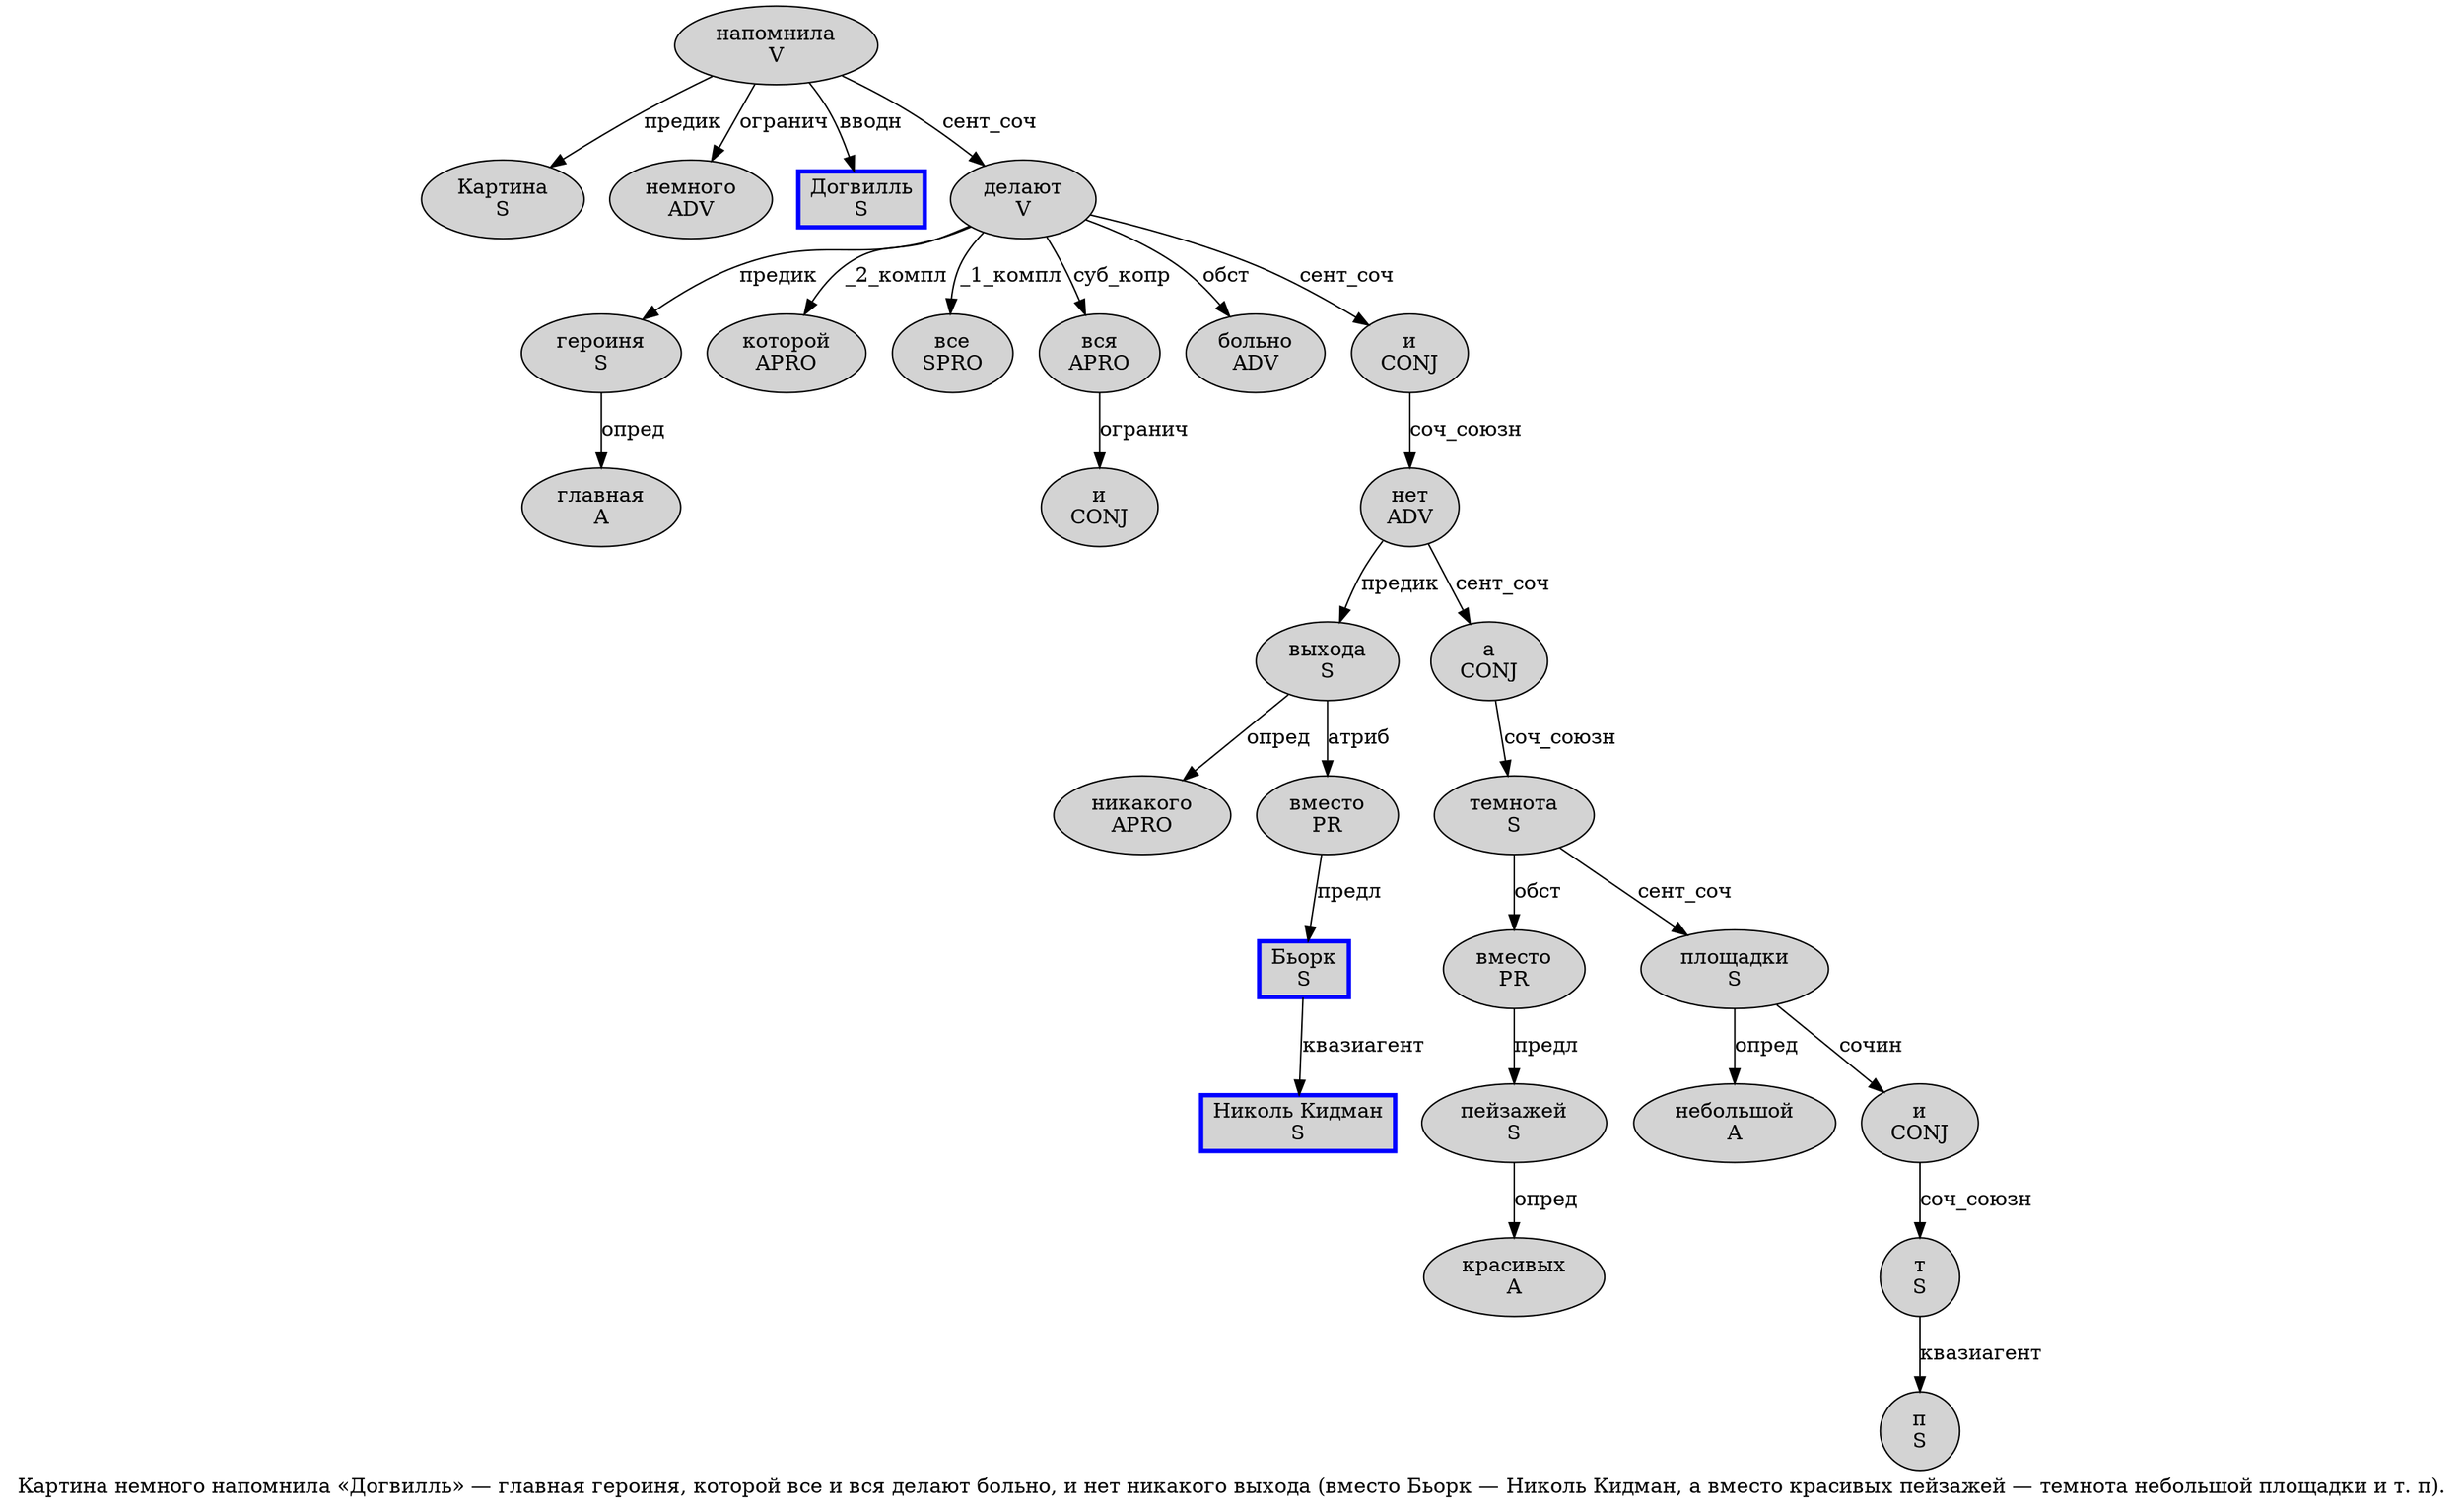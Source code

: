 digraph SENTENCE_618 {
	graph [label="Картина немного напомнила «Догвилль» — главная героиня, которой все и вся делают больно, и нет никакого выхода (вместо Бьорк — Николь Кидман, а вместо красивых пейзажей — темнота небольшой площадки и т. п)."]
	node [style=filled]
		0 [label="Картина
S" color="" fillcolor=lightgray penwidth=1 shape=ellipse]
		1 [label="немного
ADV" color="" fillcolor=lightgray penwidth=1 shape=ellipse]
		2 [label="напомнила
V" color="" fillcolor=lightgray penwidth=1 shape=ellipse]
		4 [label="Догвилль
S" color=blue fillcolor=lightgray penwidth=3 shape=box]
		7 [label="главная
A" color="" fillcolor=lightgray penwidth=1 shape=ellipse]
		8 [label="героиня
S" color="" fillcolor=lightgray penwidth=1 shape=ellipse]
		10 [label="которой
APRO" color="" fillcolor=lightgray penwidth=1 shape=ellipse]
		11 [label="все
SPRO" color="" fillcolor=lightgray penwidth=1 shape=ellipse]
		12 [label="и
CONJ" color="" fillcolor=lightgray penwidth=1 shape=ellipse]
		13 [label="вся
APRO" color="" fillcolor=lightgray penwidth=1 shape=ellipse]
		14 [label="делают
V" color="" fillcolor=lightgray penwidth=1 shape=ellipse]
		15 [label="больно
ADV" color="" fillcolor=lightgray penwidth=1 shape=ellipse]
		17 [label="и
CONJ" color="" fillcolor=lightgray penwidth=1 shape=ellipse]
		18 [label="нет
ADV" color="" fillcolor=lightgray penwidth=1 shape=ellipse]
		19 [label="никакого
APRO" color="" fillcolor=lightgray penwidth=1 shape=ellipse]
		20 [label="выхода
S" color="" fillcolor=lightgray penwidth=1 shape=ellipse]
		22 [label="вместо
PR" color="" fillcolor=lightgray penwidth=1 shape=ellipse]
		23 [label="Бьорк
S" color=blue fillcolor=lightgray penwidth=3 shape=box]
		25 [label="Николь Кидман
S" color=blue fillcolor=lightgray penwidth=3 shape=box]
		27 [label="а
CONJ" color="" fillcolor=lightgray penwidth=1 shape=ellipse]
		28 [label="вместо
PR" color="" fillcolor=lightgray penwidth=1 shape=ellipse]
		29 [label="красивых
A" color="" fillcolor=lightgray penwidth=1 shape=ellipse]
		30 [label="пейзажей
S" color="" fillcolor=lightgray penwidth=1 shape=ellipse]
		32 [label="темнота
S" color="" fillcolor=lightgray penwidth=1 shape=ellipse]
		33 [label="небольшой
A" color="" fillcolor=lightgray penwidth=1 shape=ellipse]
		34 [label="площадки
S" color="" fillcolor=lightgray penwidth=1 shape=ellipse]
		35 [label="и
CONJ" color="" fillcolor=lightgray penwidth=1 shape=ellipse]
		36 [label="т
S" color="" fillcolor=lightgray penwidth=1 shape=ellipse]
		38 [label="п
S" color="" fillcolor=lightgray penwidth=1 shape=ellipse]
			8 -> 7 [label="опред"]
			27 -> 32 [label="соч_союзн"]
			2 -> 0 [label="предик"]
			2 -> 1 [label="огранич"]
			2 -> 4 [label="вводн"]
			2 -> 14 [label="сент_соч"]
			23 -> 25 [label="квазиагент"]
			13 -> 12 [label="огранич"]
			14 -> 8 [label="предик"]
			14 -> 10 [label="_2_компл"]
			14 -> 11 [label="_1_компл"]
			14 -> 13 [label="суб_копр"]
			14 -> 15 [label="обст"]
			14 -> 17 [label="сент_соч"]
			34 -> 33 [label="опред"]
			34 -> 35 [label="сочин"]
			20 -> 19 [label="опред"]
			20 -> 22 [label="атриб"]
			35 -> 36 [label="соч_союзн"]
			32 -> 28 [label="обст"]
			32 -> 34 [label="сент_соч"]
			17 -> 18 [label="соч_союзн"]
			22 -> 23 [label="предл"]
			30 -> 29 [label="опред"]
			36 -> 38 [label="квазиагент"]
			28 -> 30 [label="предл"]
			18 -> 20 [label="предик"]
			18 -> 27 [label="сент_соч"]
}